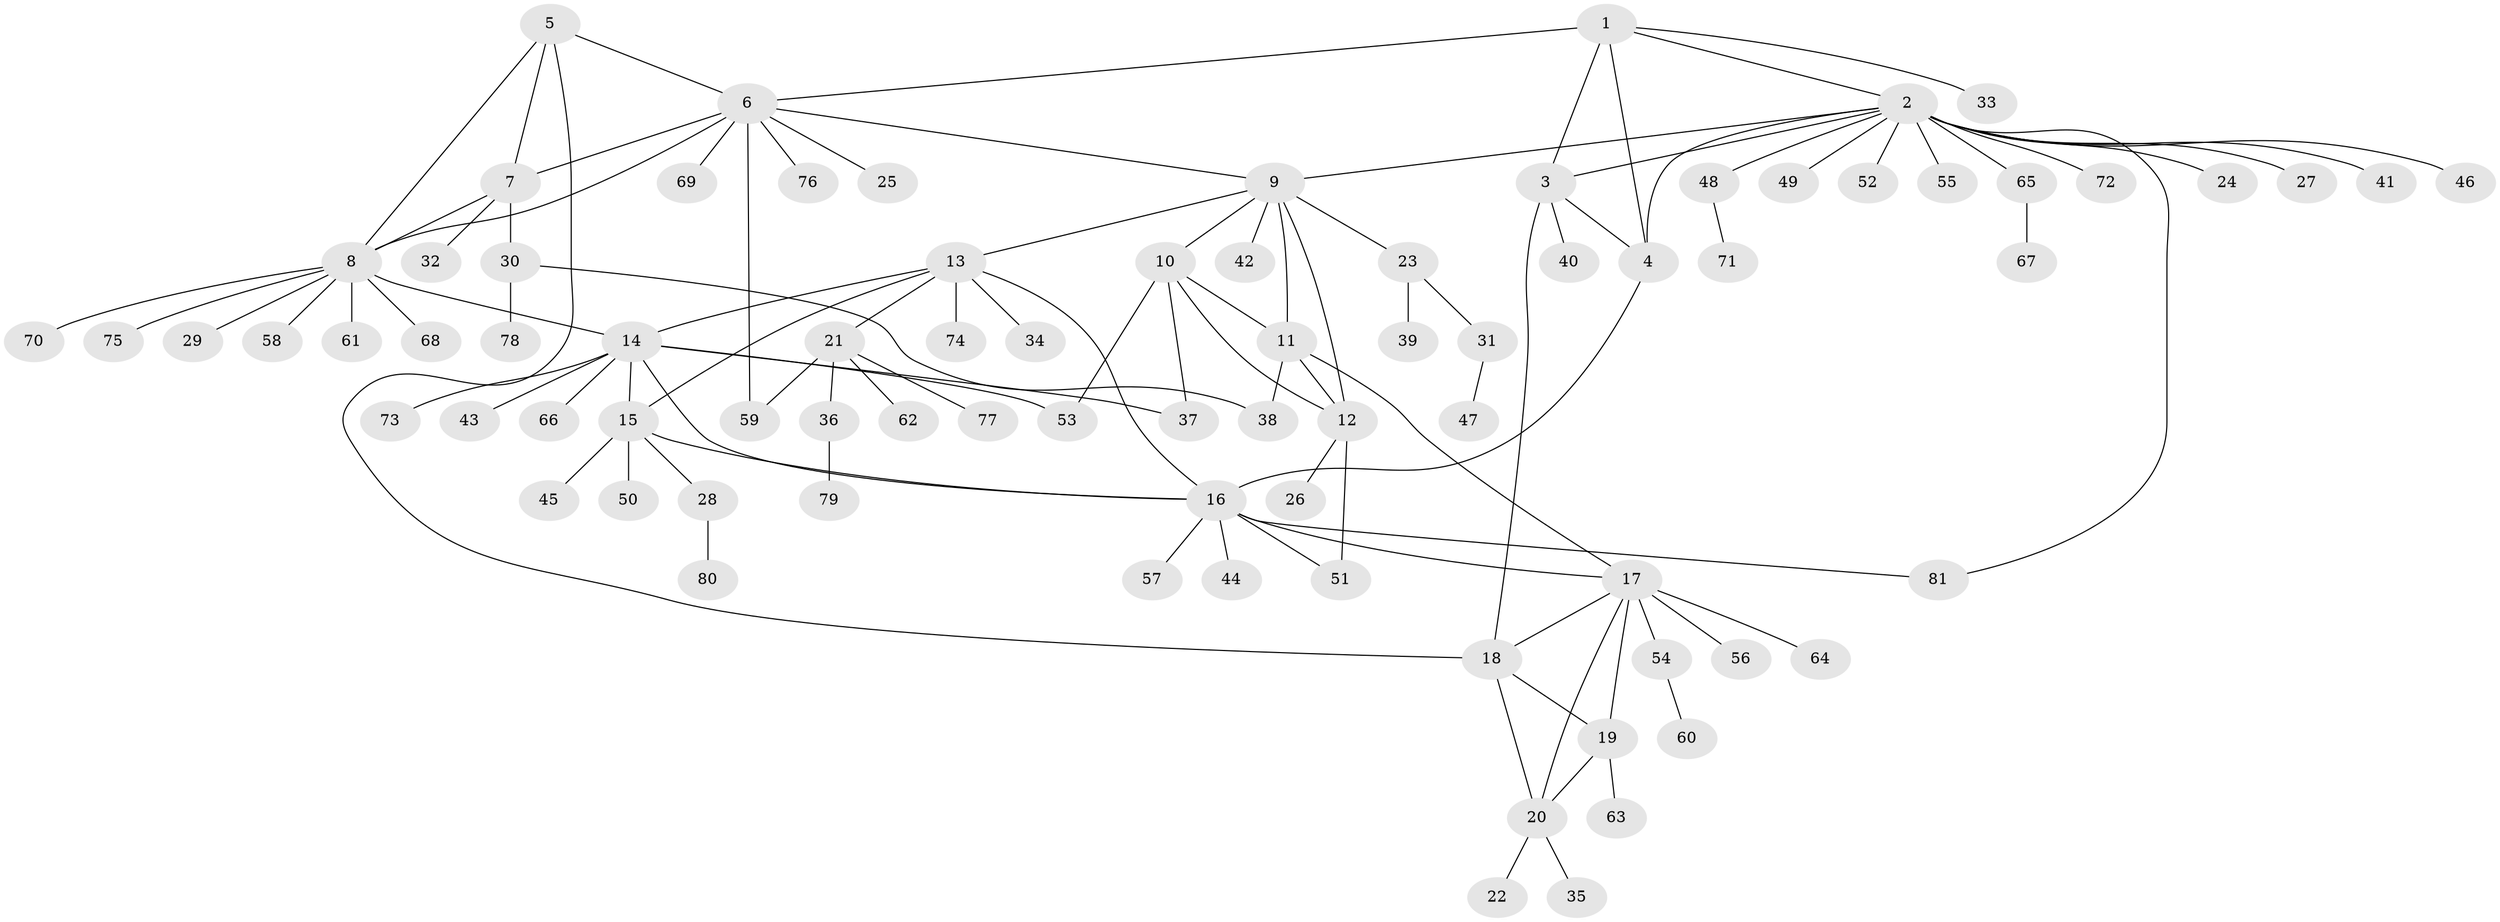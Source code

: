 // Generated by graph-tools (version 1.1) at 2025/26/03/09/25 03:26:46]
// undirected, 81 vertices, 107 edges
graph export_dot {
graph [start="1"]
  node [color=gray90,style=filled];
  1;
  2;
  3;
  4;
  5;
  6;
  7;
  8;
  9;
  10;
  11;
  12;
  13;
  14;
  15;
  16;
  17;
  18;
  19;
  20;
  21;
  22;
  23;
  24;
  25;
  26;
  27;
  28;
  29;
  30;
  31;
  32;
  33;
  34;
  35;
  36;
  37;
  38;
  39;
  40;
  41;
  42;
  43;
  44;
  45;
  46;
  47;
  48;
  49;
  50;
  51;
  52;
  53;
  54;
  55;
  56;
  57;
  58;
  59;
  60;
  61;
  62;
  63;
  64;
  65;
  66;
  67;
  68;
  69;
  70;
  71;
  72;
  73;
  74;
  75;
  76;
  77;
  78;
  79;
  80;
  81;
  1 -- 2;
  1 -- 3;
  1 -- 4;
  1 -- 6;
  1 -- 33;
  2 -- 3;
  2 -- 4;
  2 -- 9;
  2 -- 24;
  2 -- 27;
  2 -- 41;
  2 -- 46;
  2 -- 48;
  2 -- 49;
  2 -- 52;
  2 -- 55;
  2 -- 65;
  2 -- 72;
  2 -- 81;
  3 -- 4;
  3 -- 18;
  3 -- 40;
  4 -- 16;
  5 -- 6;
  5 -- 7;
  5 -- 8;
  5 -- 18;
  6 -- 7;
  6 -- 8;
  6 -- 9;
  6 -- 25;
  6 -- 59;
  6 -- 69;
  6 -- 76;
  7 -- 8;
  7 -- 30;
  7 -- 32;
  8 -- 14;
  8 -- 29;
  8 -- 58;
  8 -- 61;
  8 -- 68;
  8 -- 70;
  8 -- 75;
  9 -- 10;
  9 -- 11;
  9 -- 12;
  9 -- 13;
  9 -- 23;
  9 -- 42;
  10 -- 11;
  10 -- 12;
  10 -- 37;
  10 -- 53;
  11 -- 12;
  11 -- 17;
  11 -- 38;
  12 -- 26;
  12 -- 51;
  13 -- 14;
  13 -- 15;
  13 -- 16;
  13 -- 21;
  13 -- 34;
  13 -- 74;
  14 -- 15;
  14 -- 16;
  14 -- 37;
  14 -- 43;
  14 -- 53;
  14 -- 66;
  14 -- 73;
  15 -- 16;
  15 -- 28;
  15 -- 45;
  15 -- 50;
  16 -- 17;
  16 -- 44;
  16 -- 51;
  16 -- 57;
  16 -- 81;
  17 -- 18;
  17 -- 19;
  17 -- 20;
  17 -- 54;
  17 -- 56;
  17 -- 64;
  18 -- 19;
  18 -- 20;
  19 -- 20;
  19 -- 63;
  20 -- 22;
  20 -- 35;
  21 -- 36;
  21 -- 59;
  21 -- 62;
  21 -- 77;
  23 -- 31;
  23 -- 39;
  28 -- 80;
  30 -- 38;
  30 -- 78;
  31 -- 47;
  36 -- 79;
  48 -- 71;
  54 -- 60;
  65 -- 67;
}
